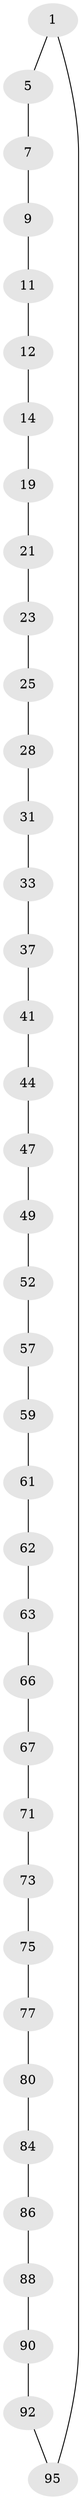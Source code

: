 // original degree distribution, {2: 1.0}
// Generated by graph-tools (version 1.1) at 2025/20/03/04/25 18:20:16]
// undirected, 38 vertices, 38 edges
graph export_dot {
graph [start="1"]
  node [color=gray90,style=filled];
  1 [super="+2"];
  5 [super="+6"];
  7 [super="+8"];
  9 [super="+10"];
  11;
  12 [super="+13"];
  14 [super="+15"];
  19 [super="+20"];
  21 [super="+22"];
  23 [super="+24"];
  25 [super="+26"];
  28 [super="+29"];
  31 [super="+32"];
  33 [super="+34"];
  37 [super="+38"];
  41 [super="+42"];
  44 [super="+45"];
  47 [super="+48"];
  49 [super="+50"];
  52 [super="+53"];
  57 [super="+58"];
  59 [super="+60"];
  61;
  62;
  63 [super="+64"];
  66;
  67 [super="+68"];
  71 [super="+72"];
  73 [super="+74"];
  75 [super="+76"];
  77 [super="+78"];
  80 [super="+81"];
  84 [super="+85"];
  86 [super="+87"];
  88 [super="+89"];
  90 [super="+91"];
  92 [super="+93"];
  95 [super="+96"];
  1 -- 95;
  1 -- 5;
  5 -- 7;
  7 -- 9;
  9 -- 11;
  11 -- 12;
  12 -- 14;
  14 -- 19;
  19 -- 21;
  21 -- 23;
  23 -- 25;
  25 -- 28;
  28 -- 31;
  31 -- 33;
  33 -- 37;
  37 -- 41;
  41 -- 44;
  44 -- 47;
  47 -- 49;
  49 -- 52;
  52 -- 57;
  57 -- 59;
  59 -- 61;
  61 -- 62;
  62 -- 63;
  63 -- 66;
  66 -- 67;
  67 -- 71;
  71 -- 73;
  73 -- 75;
  75 -- 77;
  77 -- 80;
  80 -- 84;
  84 -- 86;
  86 -- 88;
  88 -- 90;
  90 -- 92;
  92 -- 95;
}
